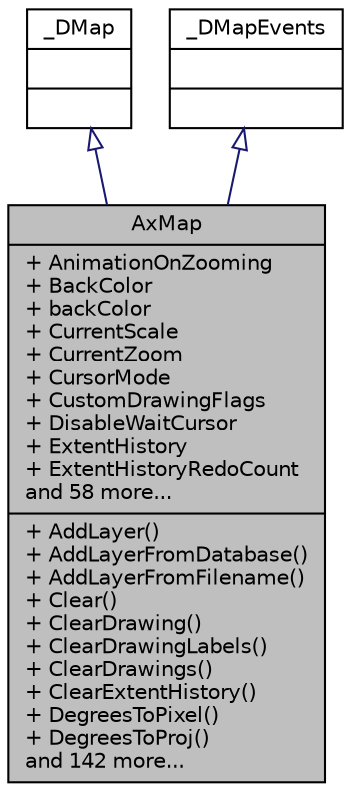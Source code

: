 digraph "AxMap"
{
 // LATEX_PDF_SIZE
  edge [fontname="Helvetica",fontsize="10",labelfontname="Helvetica",labelfontsize="10"];
  node [fontname="Helvetica",fontsize="10",shape=record];
  Node1 [label="{AxMap\n|+ AnimationOnZooming\l+ BackColor\l+ backColor\l+ CurrentScale\l+ CurrentZoom\l+ CursorMode\l+ CustomDrawingFlags\l+ DisableWaitCursor\l+ ExtentHistory\l+ ExtentHistoryRedoCount\land 58 more...\l|+ AddLayer()\l+ AddLayerFromDatabase()\l+ AddLayerFromFilename()\l+ Clear()\l+ ClearDrawing()\l+ ClearDrawingLabels()\l+ ClearDrawings()\l+ ClearExtentHistory()\l+ DegreesToPixel()\l+ DegreesToProj()\land 142 more...\l}",height=0.2,width=0.4,color="black", fillcolor="grey75", style="filled", fontcolor="black",tooltip="Map component for visualization of vector, raster or grid data."];
  Node2 -> Node1 [dir="back",color="midnightblue",fontsize="10",style="solid",arrowtail="onormal",fontname="Helvetica"];
  Node2 [label="{_DMap\n||}",height=0.2,width=0.4,color="black", fillcolor="white", style="filled",tooltip=" "];
  Node3 -> Node1 [dir="back",color="midnightblue",fontsize="10",style="solid",arrowtail="onormal",fontname="Helvetica"];
  Node3 [label="{_DMapEvents\n||}",height=0.2,width=0.4,color="black", fillcolor="white", style="filled",tooltip=" "];
}
